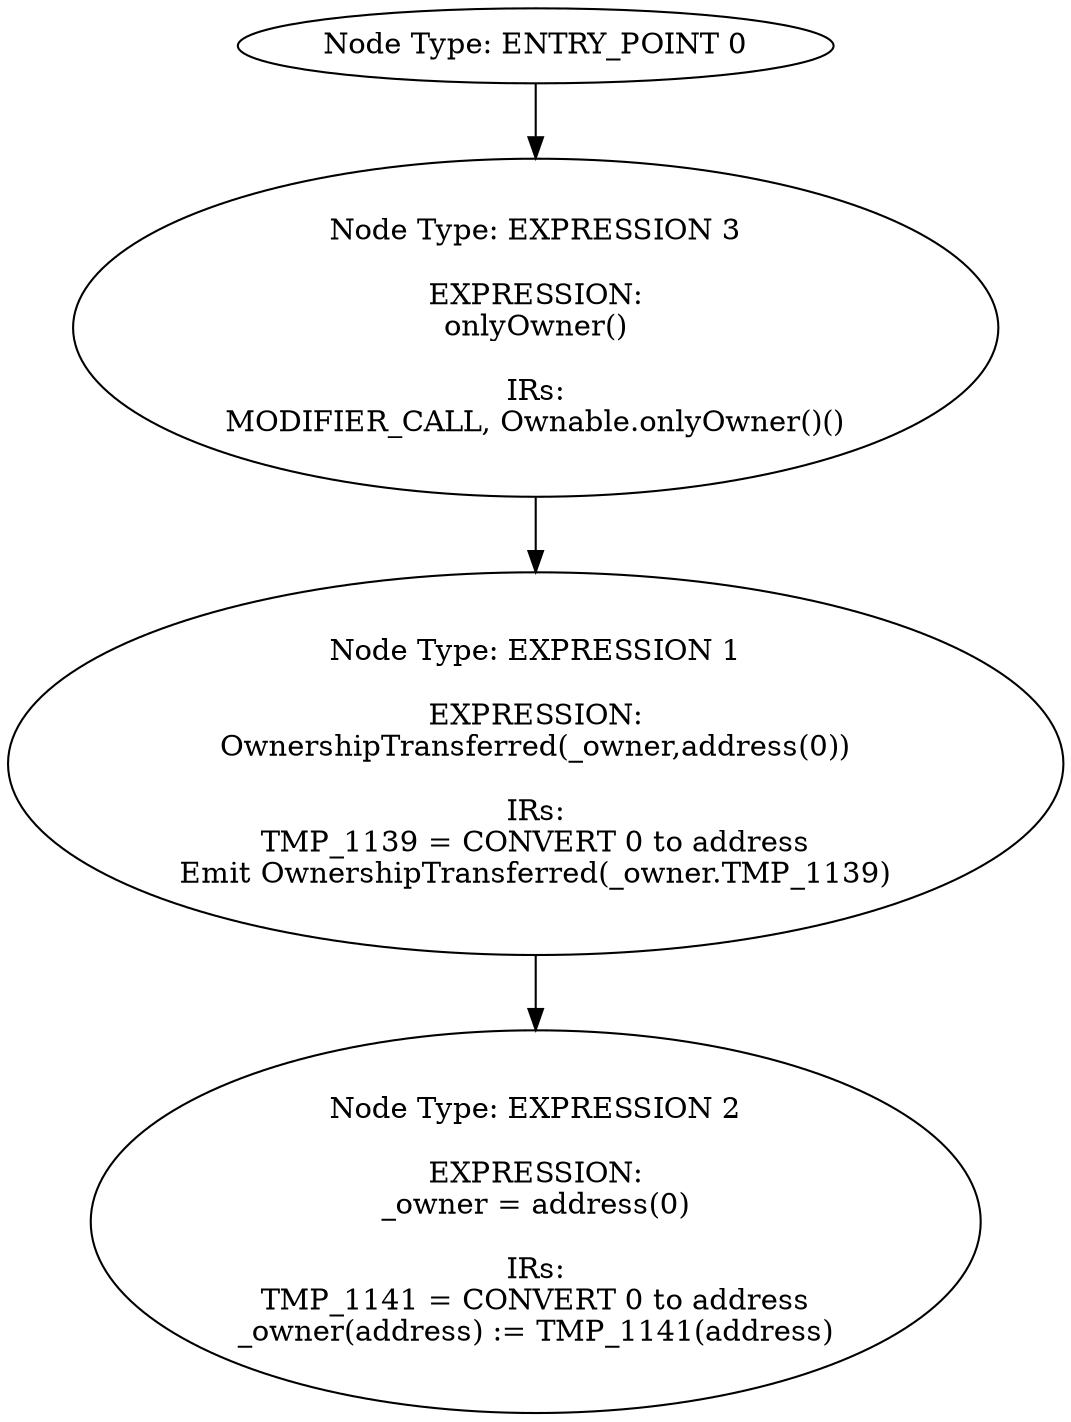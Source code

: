 digraph{
0[label="Node Type: ENTRY_POINT 0
"];
0->3;
1[label="Node Type: EXPRESSION 1

EXPRESSION:
OwnershipTransferred(_owner,address(0))

IRs:
TMP_1139 = CONVERT 0 to address
Emit OwnershipTransferred(_owner.TMP_1139)"];
1->2;
2[label="Node Type: EXPRESSION 2

EXPRESSION:
_owner = address(0)

IRs:
TMP_1141 = CONVERT 0 to address
_owner(address) := TMP_1141(address)"];
3[label="Node Type: EXPRESSION 3

EXPRESSION:
onlyOwner()

IRs:
MODIFIER_CALL, Ownable.onlyOwner()()"];
3->1;
}
